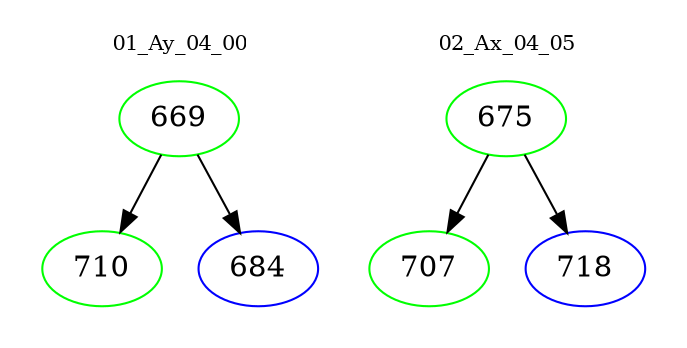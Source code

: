 digraph{
subgraph cluster_0 {
color = white
label = "01_Ay_04_00";
fontsize=10;
T0_669 [label="669", color="green"]
T0_669 -> T0_710 [color="black"]
T0_710 [label="710", color="green"]
T0_669 -> T0_684 [color="black"]
T0_684 [label="684", color="blue"]
}
subgraph cluster_1 {
color = white
label = "02_Ax_04_05";
fontsize=10;
T1_675 [label="675", color="green"]
T1_675 -> T1_707 [color="black"]
T1_707 [label="707", color="green"]
T1_675 -> T1_718 [color="black"]
T1_718 [label="718", color="blue"]
}
}
